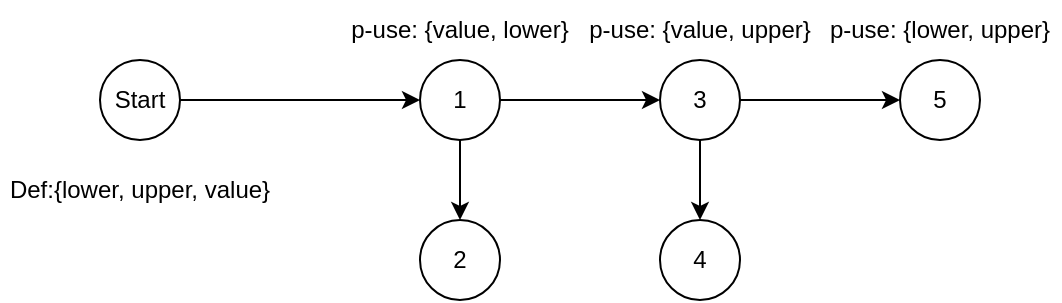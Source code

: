 <mxfile version="24.0.4" type="device">
  <diagram name="Page-1" id="P2hmm0HIABy-C1WZ32GC">
    <mxGraphModel dx="1434" dy="746" grid="1" gridSize="10" guides="1" tooltips="1" connect="1" arrows="1" fold="1" page="1" pageScale="1" pageWidth="850" pageHeight="1100" math="0" shadow="0">
      <root>
        <mxCell id="0" />
        <mxCell id="1" parent="0" />
        <mxCell id="nUOTZEFC2p316sZQ1gEG-7" style="edgeStyle=orthogonalEdgeStyle;rounded=0;orthogonalLoop=1;jettySize=auto;html=1;exitX=1;exitY=0.5;exitDx=0;exitDy=0;entryX=0;entryY=0.5;entryDx=0;entryDy=0;" edge="1" parent="1" source="nUOTZEFC2p316sZQ1gEG-1" target="nUOTZEFC2p316sZQ1gEG-2">
          <mxGeometry relative="1" as="geometry" />
        </mxCell>
        <mxCell id="nUOTZEFC2p316sZQ1gEG-1" value="Start" style="ellipse;whiteSpace=wrap;html=1;aspect=fixed;" vertex="1" parent="1">
          <mxGeometry x="80" y="40" width="40" height="40" as="geometry" />
        </mxCell>
        <mxCell id="nUOTZEFC2p316sZQ1gEG-8" style="edgeStyle=orthogonalEdgeStyle;rounded=0;orthogonalLoop=1;jettySize=auto;html=1;exitX=0.5;exitY=1;exitDx=0;exitDy=0;entryX=0.5;entryY=0;entryDx=0;entryDy=0;" edge="1" parent="1" source="nUOTZEFC2p316sZQ1gEG-2" target="nUOTZEFC2p316sZQ1gEG-3">
          <mxGeometry relative="1" as="geometry" />
        </mxCell>
        <mxCell id="nUOTZEFC2p316sZQ1gEG-9" style="edgeStyle=orthogonalEdgeStyle;rounded=0;orthogonalLoop=1;jettySize=auto;html=1;exitX=1;exitY=0.5;exitDx=0;exitDy=0;entryX=0;entryY=0.5;entryDx=0;entryDy=0;" edge="1" parent="1" source="nUOTZEFC2p316sZQ1gEG-2" target="nUOTZEFC2p316sZQ1gEG-4">
          <mxGeometry relative="1" as="geometry" />
        </mxCell>
        <mxCell id="nUOTZEFC2p316sZQ1gEG-2" value="1" style="ellipse;whiteSpace=wrap;html=1;aspect=fixed;" vertex="1" parent="1">
          <mxGeometry x="240" y="40" width="40" height="40" as="geometry" />
        </mxCell>
        <mxCell id="nUOTZEFC2p316sZQ1gEG-3" value="2" style="ellipse;whiteSpace=wrap;html=1;aspect=fixed;" vertex="1" parent="1">
          <mxGeometry x="240" y="120" width="40" height="40" as="geometry" />
        </mxCell>
        <mxCell id="nUOTZEFC2p316sZQ1gEG-10" style="edgeStyle=orthogonalEdgeStyle;rounded=0;orthogonalLoop=1;jettySize=auto;html=1;exitX=1;exitY=0.5;exitDx=0;exitDy=0;entryX=0;entryY=0.5;entryDx=0;entryDy=0;" edge="1" parent="1" source="nUOTZEFC2p316sZQ1gEG-4" target="nUOTZEFC2p316sZQ1gEG-6">
          <mxGeometry relative="1" as="geometry" />
        </mxCell>
        <mxCell id="nUOTZEFC2p316sZQ1gEG-11" style="edgeStyle=orthogonalEdgeStyle;rounded=0;orthogonalLoop=1;jettySize=auto;html=1;exitX=0.5;exitY=1;exitDx=0;exitDy=0;entryX=0.5;entryY=0;entryDx=0;entryDy=0;" edge="1" parent="1" source="nUOTZEFC2p316sZQ1gEG-4" target="nUOTZEFC2p316sZQ1gEG-5">
          <mxGeometry relative="1" as="geometry" />
        </mxCell>
        <mxCell id="nUOTZEFC2p316sZQ1gEG-4" value="3" style="ellipse;whiteSpace=wrap;html=1;aspect=fixed;" vertex="1" parent="1">
          <mxGeometry x="360" y="40" width="40" height="40" as="geometry" />
        </mxCell>
        <mxCell id="nUOTZEFC2p316sZQ1gEG-5" value="4" style="ellipse;whiteSpace=wrap;html=1;aspect=fixed;" vertex="1" parent="1">
          <mxGeometry x="360" y="120" width="40" height="40" as="geometry" />
        </mxCell>
        <mxCell id="nUOTZEFC2p316sZQ1gEG-6" value="5" style="ellipse;whiteSpace=wrap;html=1;aspect=fixed;" vertex="1" parent="1">
          <mxGeometry x="480" y="40" width="40" height="40" as="geometry" />
        </mxCell>
        <mxCell id="nUOTZEFC2p316sZQ1gEG-12" value="Def:{lower, upper, value}" style="text;html=1;align=center;verticalAlign=middle;whiteSpace=wrap;rounded=0;" vertex="1" parent="1">
          <mxGeometry x="30" y="90" width="140" height="30" as="geometry" />
        </mxCell>
        <mxCell id="nUOTZEFC2p316sZQ1gEG-13" value="p-use: {value, lower}" style="text;html=1;align=center;verticalAlign=middle;whiteSpace=wrap;rounded=0;" vertex="1" parent="1">
          <mxGeometry x="200" y="10" width="120" height="30" as="geometry" />
        </mxCell>
        <mxCell id="nUOTZEFC2p316sZQ1gEG-14" value="p-use: {value, upper}" style="text;html=1;align=center;verticalAlign=middle;whiteSpace=wrap;rounded=0;" vertex="1" parent="1">
          <mxGeometry x="320" y="10" width="120" height="30" as="geometry" />
        </mxCell>
        <mxCell id="nUOTZEFC2p316sZQ1gEG-15" value="p-use: {lower, upper}" style="text;html=1;align=center;verticalAlign=middle;whiteSpace=wrap;rounded=0;" vertex="1" parent="1">
          <mxGeometry x="440" y="10" width="120" height="30" as="geometry" />
        </mxCell>
      </root>
    </mxGraphModel>
  </diagram>
</mxfile>
